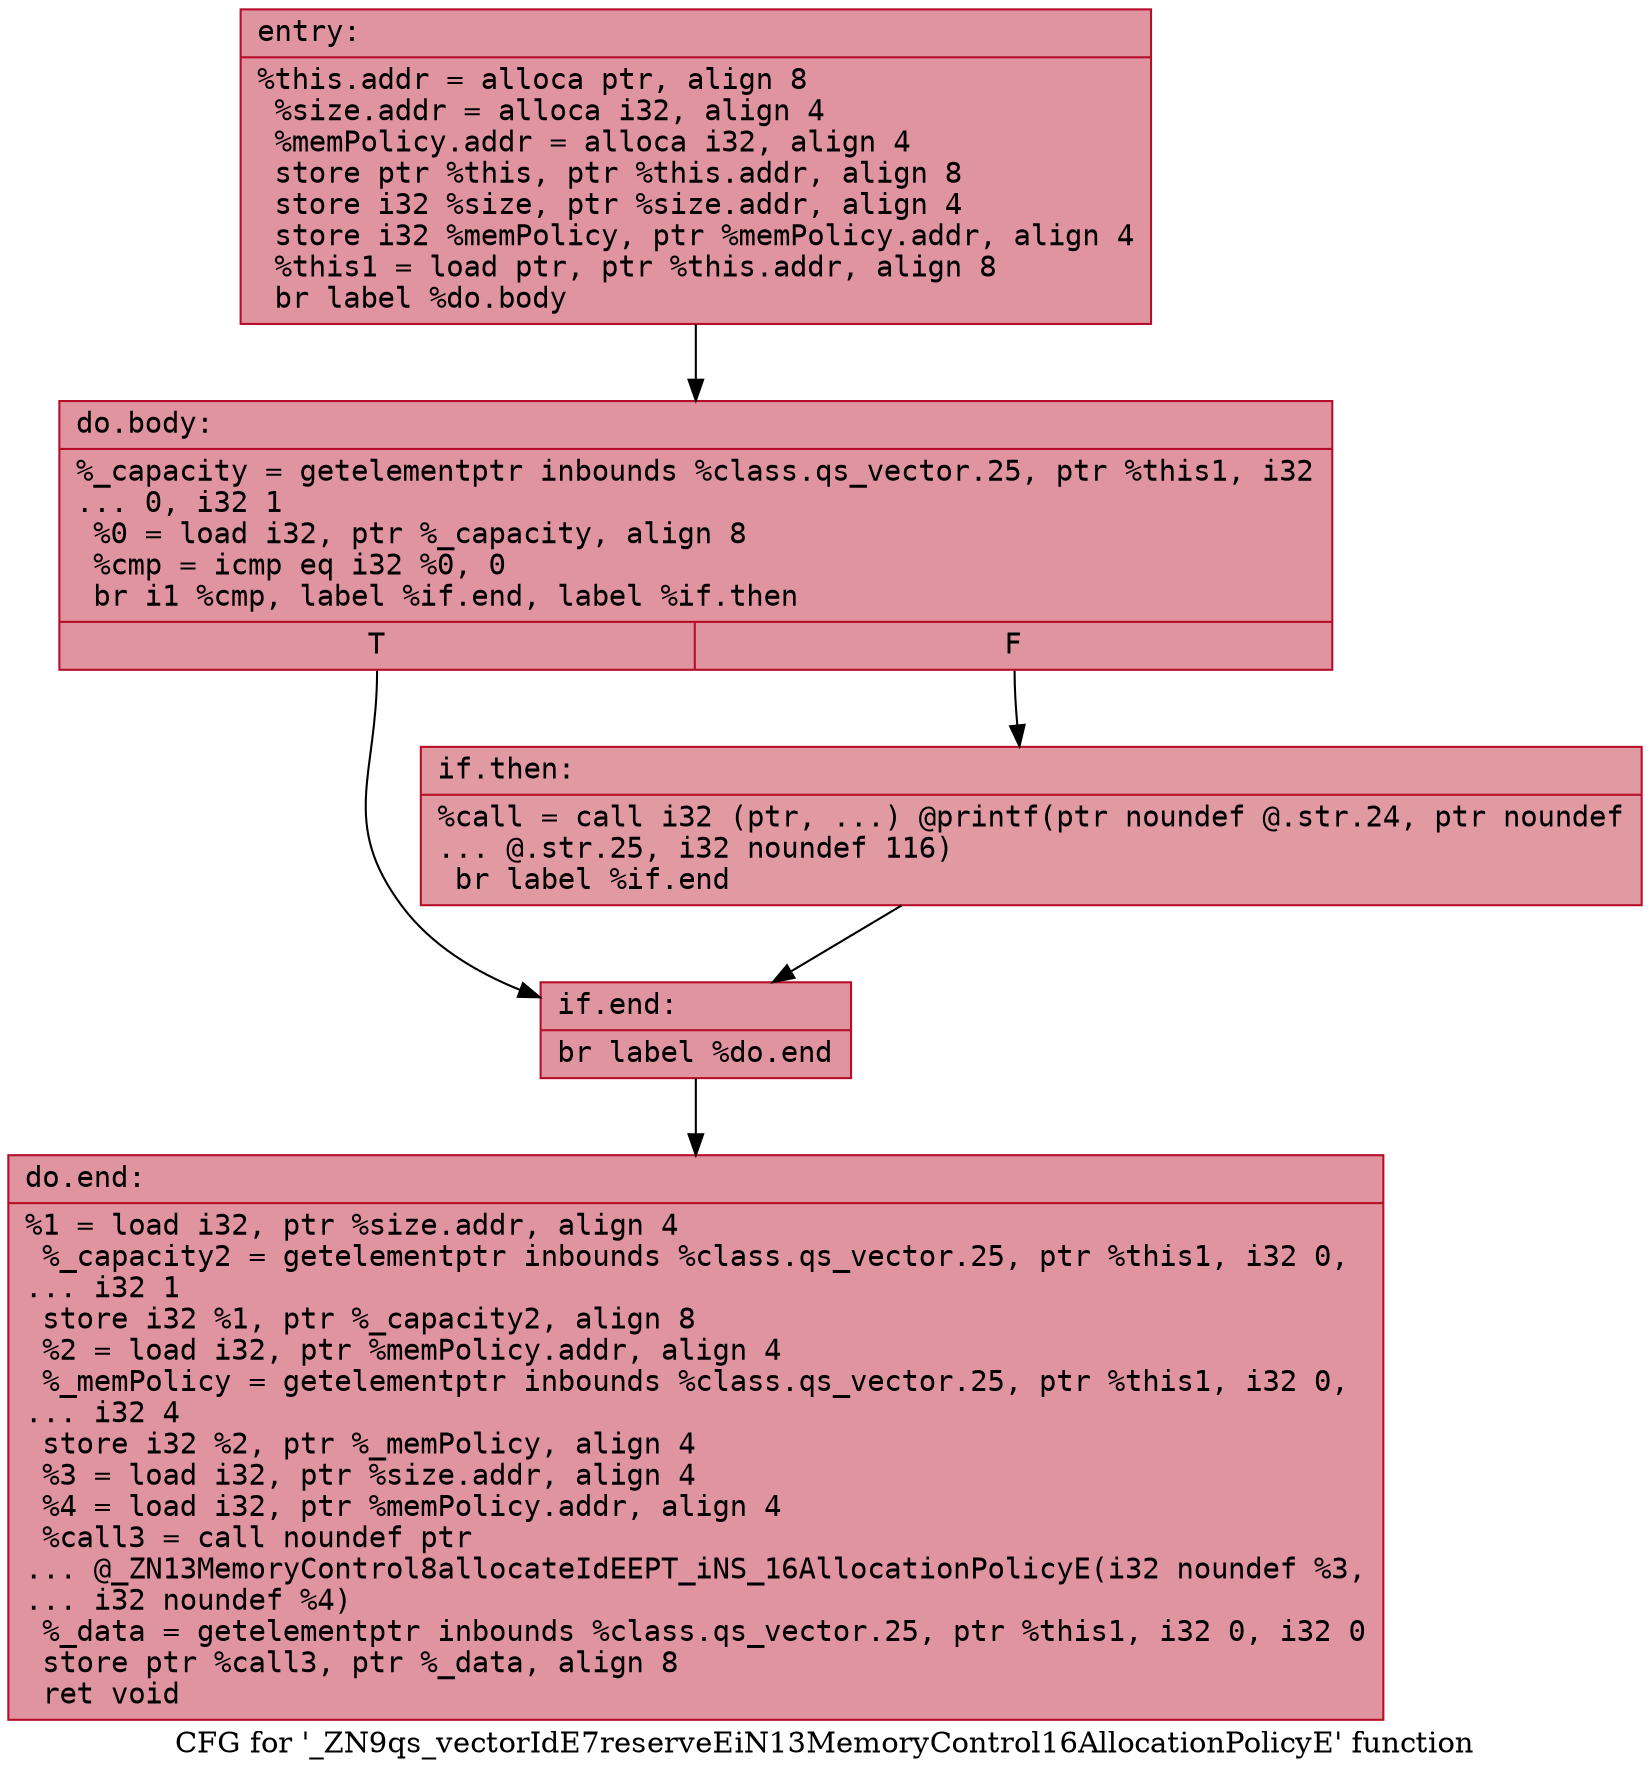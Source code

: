 digraph "CFG for '_ZN9qs_vectorIdE7reserveEiN13MemoryControl16AllocationPolicyE' function" {
	label="CFG for '_ZN9qs_vectorIdE7reserveEiN13MemoryControl16AllocationPolicyE' function";

	Node0x556c3c7f6490 [shape=record,color="#b70d28ff", style=filled, fillcolor="#b70d2870" fontname="Courier",label="{entry:\l|  %this.addr = alloca ptr, align 8\l  %size.addr = alloca i32, align 4\l  %memPolicy.addr = alloca i32, align 4\l  store ptr %this, ptr %this.addr, align 8\l  store i32 %size, ptr %size.addr, align 4\l  store i32 %memPolicy, ptr %memPolicy.addr, align 4\l  %this1 = load ptr, ptr %this.addr, align 8\l  br label %do.body\l}"];
	Node0x556c3c7f6490 -> Node0x556c3c7f6500[tooltip="entry -> do.body\nProbability 100.00%" ];
	Node0x556c3c7f6500 [shape=record,color="#b70d28ff", style=filled, fillcolor="#b70d2870" fontname="Courier",label="{do.body:\l|  %_capacity = getelementptr inbounds %class.qs_vector.25, ptr %this1, i32\l... 0, i32 1\l  %0 = load i32, ptr %_capacity, align 8\l  %cmp = icmp eq i32 %0, 0\l  br i1 %cmp, label %if.end, label %if.then\l|{<s0>T|<s1>F}}"];
	Node0x556c3c7f6500:s0 -> Node0x556c3c79bb40[tooltip="do.body -> if.end\nProbability 37.50%" ];
	Node0x556c3c7f6500:s1 -> Node0x556c3c79bbb0[tooltip="do.body -> if.then\nProbability 62.50%" ];
	Node0x556c3c79bbb0 [shape=record,color="#b70d28ff", style=filled, fillcolor="#bb1b2c70" fontname="Courier",label="{if.then:\l|  %call = call i32 (ptr, ...) @printf(ptr noundef @.str.24, ptr noundef\l... @.str.25, i32 noundef 116)\l  br label %if.end\l}"];
	Node0x556c3c79bbb0 -> Node0x556c3c79bb40[tooltip="if.then -> if.end\nProbability 100.00%" ];
	Node0x556c3c79bb40 [shape=record,color="#b70d28ff", style=filled, fillcolor="#b70d2870" fontname="Courier",label="{if.end:\l|  br label %do.end\l}"];
	Node0x556c3c79bb40 -> Node0x556c3c79bea0[tooltip="if.end -> do.end\nProbability 100.00%" ];
	Node0x556c3c79bea0 [shape=record,color="#b70d28ff", style=filled, fillcolor="#b70d2870" fontname="Courier",label="{do.end:\l|  %1 = load i32, ptr %size.addr, align 4\l  %_capacity2 = getelementptr inbounds %class.qs_vector.25, ptr %this1, i32 0,\l... i32 1\l  store i32 %1, ptr %_capacity2, align 8\l  %2 = load i32, ptr %memPolicy.addr, align 4\l  %_memPolicy = getelementptr inbounds %class.qs_vector.25, ptr %this1, i32 0,\l... i32 4\l  store i32 %2, ptr %_memPolicy, align 4\l  %3 = load i32, ptr %size.addr, align 4\l  %4 = load i32, ptr %memPolicy.addr, align 4\l  %call3 = call noundef ptr\l... @_ZN13MemoryControl8allocateIdEEPT_iNS_16AllocationPolicyE(i32 noundef %3,\l... i32 noundef %4)\l  %_data = getelementptr inbounds %class.qs_vector.25, ptr %this1, i32 0, i32 0\l  store ptr %call3, ptr %_data, align 8\l  ret void\l}"];
}
